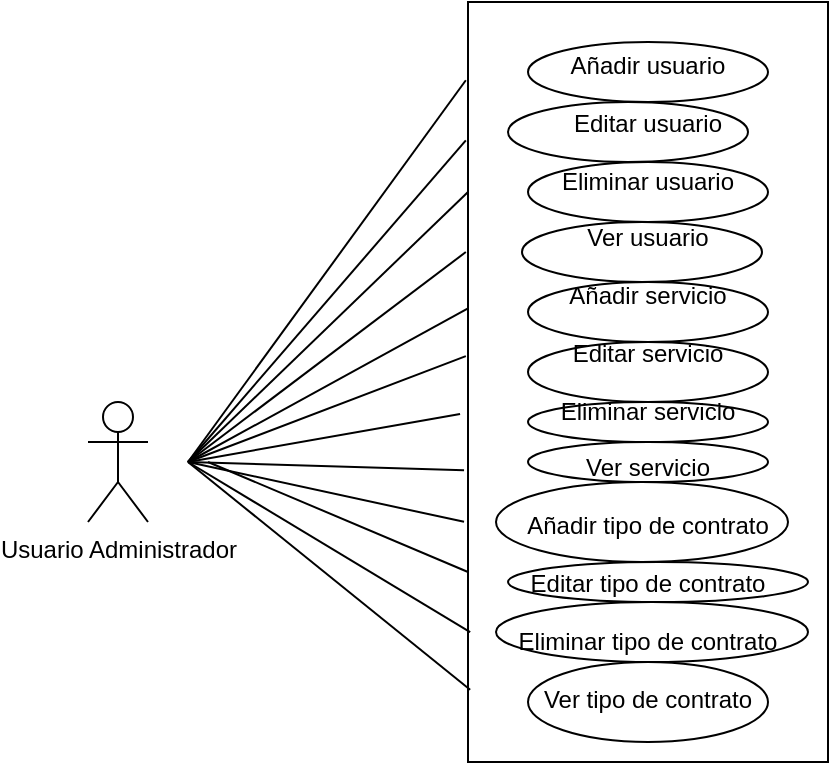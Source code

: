 <mxfile version="14.7.2"><diagram id="055dFwWou30fYMqw9k0A" name="Page-1"><mxGraphModel dx="1068" dy="483" grid="1" gridSize="10" guides="1" tooltips="1" connect="1" arrows="1" fold="1" page="1" pageScale="1" pageWidth="827" pageHeight="1169" math="0" shadow="0"><root><mxCell id="0"/><mxCell id="1" parent="0"/><mxCell id="dcSXxMBS4S9Ts7DK2Og8-1" value="Usuario Administrador" style="shape=umlActor;verticalLabelPosition=bottom;verticalAlign=top;html=1;outlineConnect=0;" vertex="1" parent="1"><mxGeometry x="150" y="210" width="30" height="60" as="geometry"/></mxCell><mxCell id="dcSXxMBS4S9Ts7DK2Og8-3" value="Añadir usuario&lt;br&gt;&lt;br&gt;Editar usuario&lt;br&gt;&lt;br&gt;Eliminar usuario&lt;br&gt;&lt;br&gt;Ver usuario&lt;br&gt;&lt;br&gt;Añadir servicio&lt;br&gt;&lt;br&gt;Editar servicio&lt;br&gt;&lt;br&gt;Eliminar servicio&lt;br&gt;&lt;br&gt;Ver servicio&lt;br&gt;&lt;br&gt;Añadir tipo de contrato&lt;br&gt;&lt;br&gt;Editar tipo de contrato&lt;br&gt;&lt;br&gt;Eliminar tipo de contrato&lt;br&gt;&lt;br&gt;Ver tipo de contrato" style="rounded=0;whiteSpace=wrap;html=1;" vertex="1" parent="1"><mxGeometry x="340" y="10" width="180" height="380" as="geometry"/></mxCell><mxCell id="dcSXxMBS4S9Ts7DK2Og8-7" value="" style="endArrow=none;html=1;entryX=-0.006;entryY=0.466;entryDx=0;entryDy=0;entryPerimeter=0;" edge="1" parent="1" target="dcSXxMBS4S9Ts7DK2Og8-3"><mxGeometry width="50" height="50" relative="1" as="geometry"><mxPoint x="200" y="240" as="sourcePoint"/><mxPoint x="440" y="240" as="targetPoint"/></mxGeometry></mxCell><mxCell id="dcSXxMBS4S9Ts7DK2Og8-8" value="" style="endArrow=none;html=1;entryX=0;entryY=0.25;entryDx=0;entryDy=0;" edge="1" parent="1" target="dcSXxMBS4S9Ts7DK2Og8-3"><mxGeometry width="50" height="50" relative="1" as="geometry"><mxPoint x="200" y="240" as="sourcePoint"/><mxPoint x="340" y="196" as="targetPoint"/></mxGeometry></mxCell><mxCell id="dcSXxMBS4S9Ts7DK2Og8-11" value="" style="endArrow=none;html=1;entryX=-0.006;entryY=0.329;entryDx=0;entryDy=0;entryPerimeter=0;" edge="1" parent="1" target="dcSXxMBS4S9Ts7DK2Og8-3"><mxGeometry width="50" height="50" relative="1" as="geometry"><mxPoint x="200" y="240" as="sourcePoint"/><mxPoint x="340" y="240" as="targetPoint"/></mxGeometry></mxCell><mxCell id="dcSXxMBS4S9Ts7DK2Og8-12" value="" style="endArrow=none;html=1;entryX=0;entryY=0.403;entryDx=0;entryDy=0;entryPerimeter=0;" edge="1" parent="1" target="dcSXxMBS4S9Ts7DK2Og8-3"><mxGeometry width="50" height="50" relative="1" as="geometry"><mxPoint x="200" y="240" as="sourcePoint"/><mxPoint x="440" y="240" as="targetPoint"/></mxGeometry></mxCell><mxCell id="dcSXxMBS4S9Ts7DK2Og8-14" value="" style="endArrow=none;html=1;entryX=-0.006;entryY=0.103;entryDx=0;entryDy=0;entryPerimeter=0;" edge="1" parent="1" target="dcSXxMBS4S9Ts7DK2Og8-3"><mxGeometry width="50" height="50" relative="1" as="geometry"><mxPoint x="200" y="240" as="sourcePoint"/><mxPoint x="440" y="240" as="targetPoint"/></mxGeometry></mxCell><mxCell id="dcSXxMBS4S9Ts7DK2Og8-16" value="" style="endArrow=none;html=1;entryX=-0.006;entryY=0.182;entryDx=0;entryDy=0;entryPerimeter=0;" edge="1" parent="1" target="dcSXxMBS4S9Ts7DK2Og8-3"><mxGeometry width="50" height="50" relative="1" as="geometry"><mxPoint x="200" y="240" as="sourcePoint"/><mxPoint x="440" y="240" as="targetPoint"/></mxGeometry></mxCell><mxCell id="dcSXxMBS4S9Ts7DK2Og8-17" value="" style="endArrow=none;html=1;entryX=-0.022;entryY=0.542;entryDx=0;entryDy=0;entryPerimeter=0;" edge="1" parent="1" target="dcSXxMBS4S9Ts7DK2Og8-3"><mxGeometry width="50" height="50" relative="1" as="geometry"><mxPoint x="200" y="240" as="sourcePoint"/><mxPoint x="440" y="170" as="targetPoint"/></mxGeometry></mxCell><mxCell id="dcSXxMBS4S9Ts7DK2Og8-18" value="" style="endArrow=none;html=1;entryX=-0.011;entryY=0.616;entryDx=0;entryDy=0;entryPerimeter=0;" edge="1" parent="1" target="dcSXxMBS4S9Ts7DK2Og8-3"><mxGeometry width="50" height="50" relative="1" as="geometry"><mxPoint x="200" y="240" as="sourcePoint"/><mxPoint x="440" y="170" as="targetPoint"/></mxGeometry></mxCell><mxCell id="dcSXxMBS4S9Ts7DK2Og8-19" value="" style="endArrow=none;html=1;entryX=-0.011;entryY=0.684;entryDx=0;entryDy=0;entryPerimeter=0;" edge="1" parent="1" target="dcSXxMBS4S9Ts7DK2Og8-3"><mxGeometry width="50" height="50" relative="1" as="geometry"><mxPoint x="200" y="240" as="sourcePoint"/><mxPoint x="440" y="170" as="targetPoint"/></mxGeometry></mxCell><mxCell id="dcSXxMBS4S9Ts7DK2Og8-20" value="" style="endArrow=none;html=1;entryX=0;entryY=0.75;entryDx=0;entryDy=0;" edge="1" parent="1" target="dcSXxMBS4S9Ts7DK2Og8-3"><mxGeometry width="50" height="50" relative="1" as="geometry"><mxPoint x="210" y="240" as="sourcePoint"/><mxPoint x="440" y="170" as="targetPoint"/></mxGeometry></mxCell><mxCell id="dcSXxMBS4S9Ts7DK2Og8-21" value="" style="endArrow=none;html=1;entryX=0.006;entryY=0.829;entryDx=0;entryDy=0;entryPerimeter=0;" edge="1" parent="1" target="dcSXxMBS4S9Ts7DK2Og8-3"><mxGeometry width="50" height="50" relative="1" as="geometry"><mxPoint x="200" y="240" as="sourcePoint"/><mxPoint x="440" y="170" as="targetPoint"/></mxGeometry></mxCell><mxCell id="dcSXxMBS4S9Ts7DK2Og8-22" value="" style="endArrow=none;html=1;entryX=0.006;entryY=0.905;entryDx=0;entryDy=0;entryPerimeter=0;" edge="1" parent="1" target="dcSXxMBS4S9Ts7DK2Og8-3"><mxGeometry width="50" height="50" relative="1" as="geometry"><mxPoint x="200" y="240" as="sourcePoint"/><mxPoint x="440" y="170" as="targetPoint"/></mxGeometry></mxCell><mxCell id="dcSXxMBS4S9Ts7DK2Og8-23" value="" style="ellipse;whiteSpace=wrap;html=1;fillColor=none;" vertex="1" parent="1"><mxGeometry x="370" y="30" width="120" height="30" as="geometry"/></mxCell><mxCell id="dcSXxMBS4S9Ts7DK2Og8-24" value="" style="ellipse;whiteSpace=wrap;html=1;fillColor=none;" vertex="1" parent="1"><mxGeometry x="370" y="340" width="120" height="40" as="geometry"/></mxCell><mxCell id="dcSXxMBS4S9Ts7DK2Og8-25" value="" style="ellipse;whiteSpace=wrap;html=1;fillColor=none;" vertex="1" parent="1"><mxGeometry x="360" y="60" width="120" height="30" as="geometry"/></mxCell><mxCell id="dcSXxMBS4S9Ts7DK2Og8-26" value="" style="ellipse;whiteSpace=wrap;html=1;fillColor=none;" vertex="1" parent="1"><mxGeometry x="370" y="90" width="120" height="30" as="geometry"/></mxCell><mxCell id="dcSXxMBS4S9Ts7DK2Og8-27" value="" style="ellipse;whiteSpace=wrap;html=1;fillColor=none;" vertex="1" parent="1"><mxGeometry x="354" y="250" width="146" height="40" as="geometry"/></mxCell><mxCell id="dcSXxMBS4S9Ts7DK2Og8-28" value="" style="ellipse;whiteSpace=wrap;html=1;fillColor=none;" vertex="1" parent="1"><mxGeometry x="367" y="120" width="120" height="30" as="geometry"/></mxCell><mxCell id="dcSXxMBS4S9Ts7DK2Og8-29" value="" style="ellipse;whiteSpace=wrap;html=1;fillColor=none;" vertex="1" parent="1"><mxGeometry x="370" y="150" width="120" height="30" as="geometry"/></mxCell><mxCell id="dcSXxMBS4S9Ts7DK2Og8-30" value="" style="ellipse;whiteSpace=wrap;html=1;fillColor=none;" vertex="1" parent="1"><mxGeometry x="370" y="180" width="120" height="30" as="geometry"/></mxCell><mxCell id="dcSXxMBS4S9Ts7DK2Og8-31" value="" style="ellipse;whiteSpace=wrap;html=1;fillColor=none;" vertex="1" parent="1"><mxGeometry x="370" y="210" width="120" height="20" as="geometry"/></mxCell><mxCell id="dcSXxMBS4S9Ts7DK2Og8-32" value="" style="ellipse;whiteSpace=wrap;html=1;fillColor=none;" vertex="1" parent="1"><mxGeometry x="370" y="230" width="120" height="20" as="geometry"/></mxCell><mxCell id="dcSXxMBS4S9Ts7DK2Og8-33" value="" style="ellipse;whiteSpace=wrap;html=1;fillColor=none;" vertex="1" parent="1"><mxGeometry x="360" y="290" width="150" height="20" as="geometry"/></mxCell><mxCell id="dcSXxMBS4S9Ts7DK2Og8-34" value="" style="ellipse;whiteSpace=wrap;html=1;fillColor=none;" vertex="1" parent="1"><mxGeometry x="354" y="310" width="156" height="30" as="geometry"/></mxCell></root></mxGraphModel></diagram></mxfile>